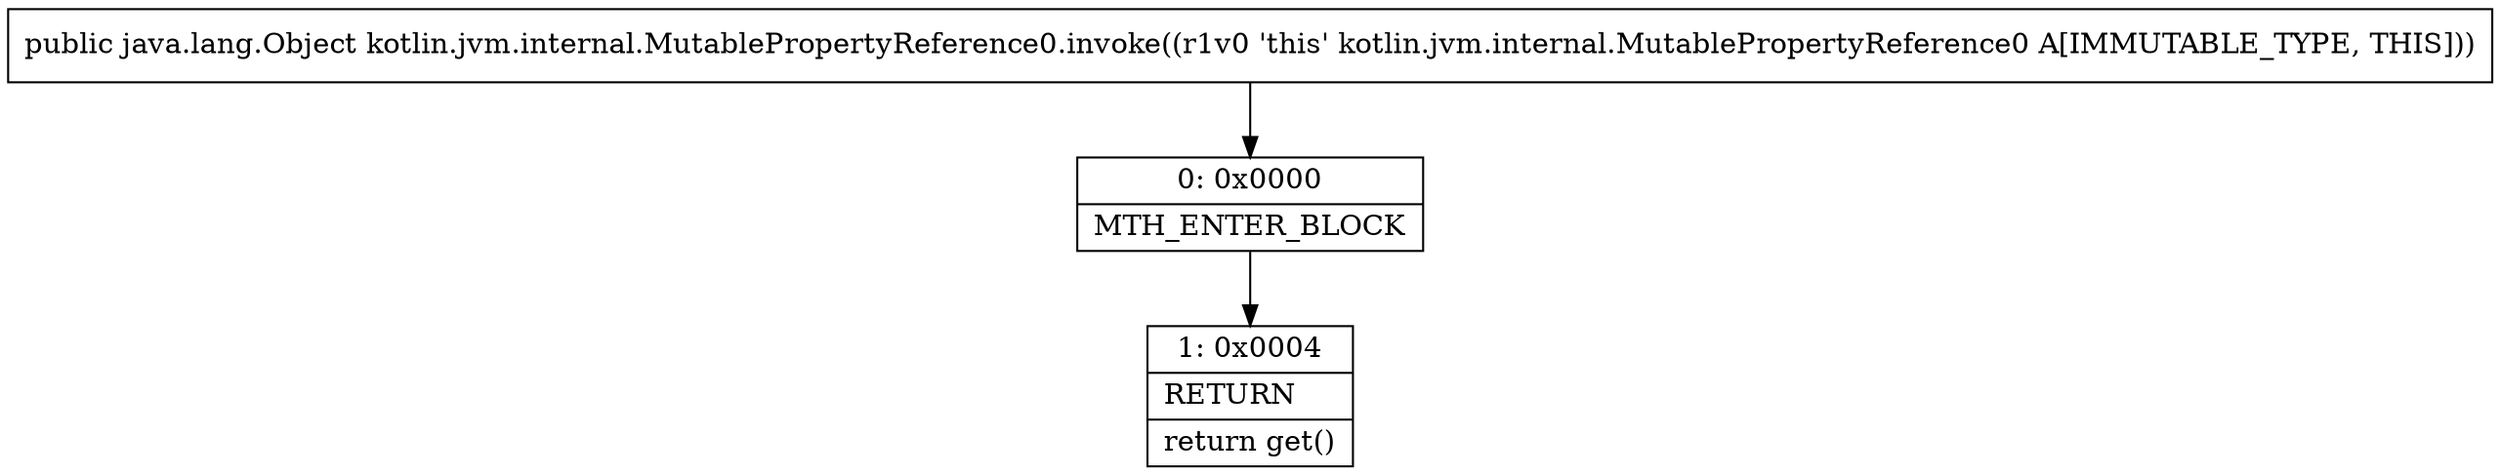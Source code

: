 digraph "CFG forkotlin.jvm.internal.MutablePropertyReference0.invoke()Ljava\/lang\/Object;" {
Node_0 [shape=record,label="{0\:\ 0x0000|MTH_ENTER_BLOCK\l}"];
Node_1 [shape=record,label="{1\:\ 0x0004|RETURN\l|return get()\l}"];
MethodNode[shape=record,label="{public java.lang.Object kotlin.jvm.internal.MutablePropertyReference0.invoke((r1v0 'this' kotlin.jvm.internal.MutablePropertyReference0 A[IMMUTABLE_TYPE, THIS])) }"];
MethodNode -> Node_0;
Node_0 -> Node_1;
}


